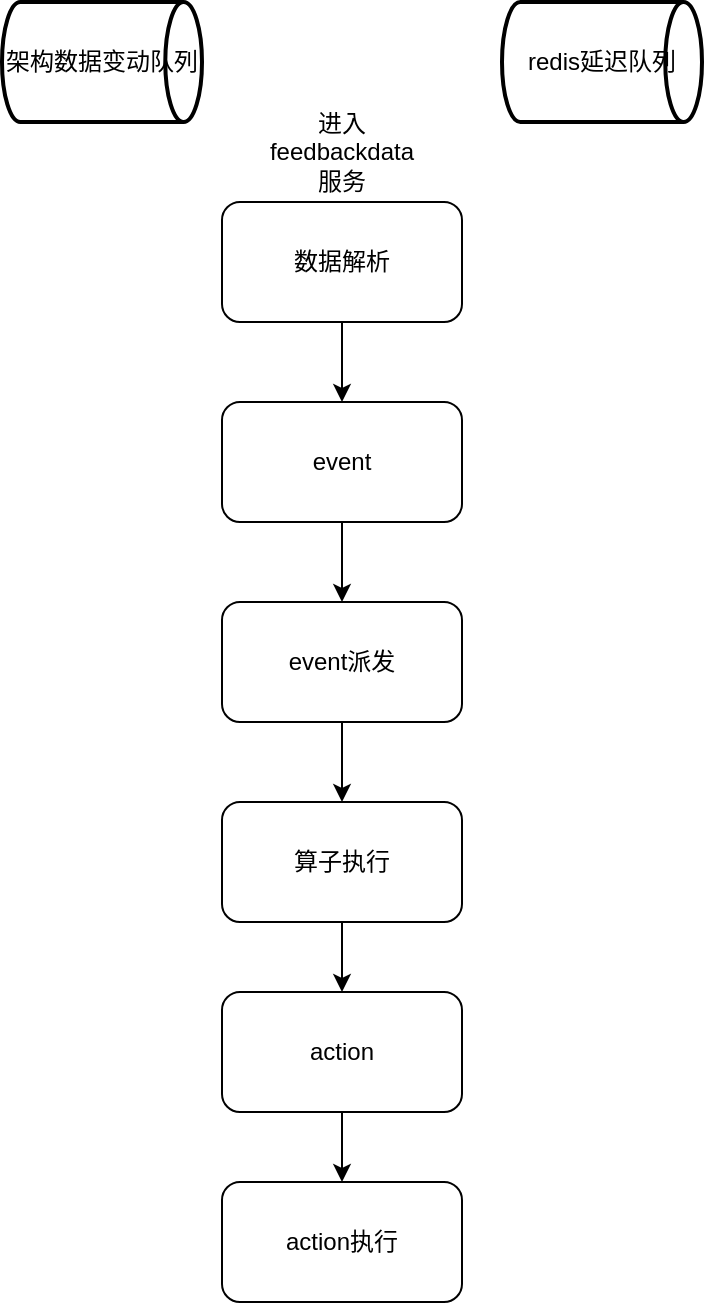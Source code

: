 <mxfile version="20.8.20" type="github">
  <diagram name="第 1 页" id="yWRle5krTyuwYNZDxfEA">
    <mxGraphModel dx="964" dy="551" grid="1" gridSize="10" guides="1" tooltips="1" connect="1" arrows="1" fold="1" page="1" pageScale="1" pageWidth="827" pageHeight="1169" math="0" shadow="0">
      <root>
        <mxCell id="0" />
        <mxCell id="1" parent="0" />
        <mxCell id="kSbn5m7BGnj7qNUvHoal-2" value="架构数据变动队列" style="strokeWidth=2;html=1;shape=mxgraph.flowchart.direct_data;whiteSpace=wrap;" vertex="1" parent="1">
          <mxGeometry x="140" y="30" width="100" height="60" as="geometry" />
        </mxCell>
        <mxCell id="kSbn5m7BGnj7qNUvHoal-3" value="redis延迟队列" style="strokeWidth=2;html=1;shape=mxgraph.flowchart.direct_data;whiteSpace=wrap;" vertex="1" parent="1">
          <mxGeometry x="390" y="30" width="100" height="60" as="geometry" />
        </mxCell>
        <mxCell id="kSbn5m7BGnj7qNUvHoal-7" style="edgeStyle=orthogonalEdgeStyle;rounded=0;orthogonalLoop=1;jettySize=auto;html=1;exitX=0.5;exitY=1;exitDx=0;exitDy=0;entryX=0.5;entryY=0;entryDx=0;entryDy=0;" edge="1" parent="1" source="kSbn5m7BGnj7qNUvHoal-5" target="kSbn5m7BGnj7qNUvHoal-6">
          <mxGeometry relative="1" as="geometry" />
        </mxCell>
        <mxCell id="kSbn5m7BGnj7qNUvHoal-5" value="数据解析" style="rounded=1;whiteSpace=wrap;html=1;" vertex="1" parent="1">
          <mxGeometry x="250" y="130" width="120" height="60" as="geometry" />
        </mxCell>
        <mxCell id="kSbn5m7BGnj7qNUvHoal-11" style="edgeStyle=orthogonalEdgeStyle;rounded=0;orthogonalLoop=1;jettySize=auto;html=1;exitX=0.5;exitY=1;exitDx=0;exitDy=0;entryX=0.5;entryY=0;entryDx=0;entryDy=0;" edge="1" parent="1" source="kSbn5m7BGnj7qNUvHoal-6" target="kSbn5m7BGnj7qNUvHoal-8">
          <mxGeometry relative="1" as="geometry" />
        </mxCell>
        <mxCell id="kSbn5m7BGnj7qNUvHoal-6" value="event" style="rounded=1;whiteSpace=wrap;html=1;" vertex="1" parent="1">
          <mxGeometry x="250" y="230" width="120" height="60" as="geometry" />
        </mxCell>
        <mxCell id="kSbn5m7BGnj7qNUvHoal-13" style="edgeStyle=orthogonalEdgeStyle;rounded=0;orthogonalLoop=1;jettySize=auto;html=1;exitX=0.5;exitY=1;exitDx=0;exitDy=0;" edge="1" parent="1" source="kSbn5m7BGnj7qNUvHoal-8" target="kSbn5m7BGnj7qNUvHoal-12">
          <mxGeometry relative="1" as="geometry" />
        </mxCell>
        <mxCell id="kSbn5m7BGnj7qNUvHoal-8" value="event派发" style="rounded=1;whiteSpace=wrap;html=1;" vertex="1" parent="1">
          <mxGeometry x="250" y="330" width="120" height="60" as="geometry" />
        </mxCell>
        <mxCell id="kSbn5m7BGnj7qNUvHoal-15" value="" style="edgeStyle=orthogonalEdgeStyle;rounded=0;orthogonalLoop=1;jettySize=auto;html=1;" edge="1" parent="1" source="kSbn5m7BGnj7qNUvHoal-12" target="kSbn5m7BGnj7qNUvHoal-14">
          <mxGeometry relative="1" as="geometry" />
        </mxCell>
        <mxCell id="kSbn5m7BGnj7qNUvHoal-12" value="算子执行" style="rounded=1;whiteSpace=wrap;html=1;" vertex="1" parent="1">
          <mxGeometry x="250" y="430" width="120" height="60" as="geometry" />
        </mxCell>
        <mxCell id="kSbn5m7BGnj7qNUvHoal-17" value="" style="edgeStyle=orthogonalEdgeStyle;rounded=0;orthogonalLoop=1;jettySize=auto;html=1;" edge="1" parent="1" source="kSbn5m7BGnj7qNUvHoal-14" target="kSbn5m7BGnj7qNUvHoal-16">
          <mxGeometry relative="1" as="geometry" />
        </mxCell>
        <mxCell id="kSbn5m7BGnj7qNUvHoal-14" value="action" style="rounded=1;whiteSpace=wrap;html=1;" vertex="1" parent="1">
          <mxGeometry x="250" y="525" width="120" height="60" as="geometry" />
        </mxCell>
        <mxCell id="kSbn5m7BGnj7qNUvHoal-16" value="action执行" style="rounded=1;whiteSpace=wrap;html=1;" vertex="1" parent="1">
          <mxGeometry x="250" y="620" width="120" height="60" as="geometry" />
        </mxCell>
        <mxCell id="kSbn5m7BGnj7qNUvHoal-18" value="进入feedbackdata服务" style="text;strokeColor=none;align=center;fillColor=none;html=1;verticalAlign=middle;whiteSpace=wrap;rounded=0;" vertex="1" parent="1">
          <mxGeometry x="275" y="90" width="70" height="30" as="geometry" />
        </mxCell>
      </root>
    </mxGraphModel>
  </diagram>
</mxfile>
